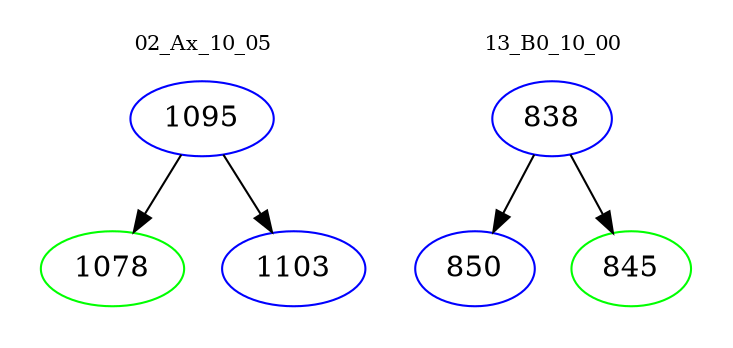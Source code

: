 digraph{
subgraph cluster_0 {
color = white
label = "02_Ax_10_05";
fontsize=10;
T0_1095 [label="1095", color="blue"]
T0_1095 -> T0_1078 [color="black"]
T0_1078 [label="1078", color="green"]
T0_1095 -> T0_1103 [color="black"]
T0_1103 [label="1103", color="blue"]
}
subgraph cluster_1 {
color = white
label = "13_B0_10_00";
fontsize=10;
T1_838 [label="838", color="blue"]
T1_838 -> T1_850 [color="black"]
T1_850 [label="850", color="blue"]
T1_838 -> T1_845 [color="black"]
T1_845 [label="845", color="green"]
}
}
